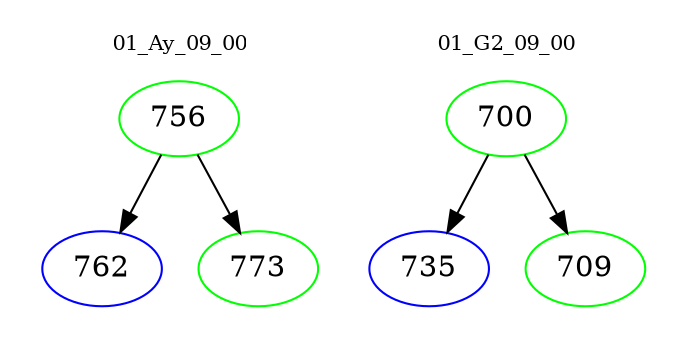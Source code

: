digraph{
subgraph cluster_0 {
color = white
label = "01_Ay_09_00";
fontsize=10;
T0_756 [label="756", color="green"]
T0_756 -> T0_762 [color="black"]
T0_762 [label="762", color="blue"]
T0_756 -> T0_773 [color="black"]
T0_773 [label="773", color="green"]
}
subgraph cluster_1 {
color = white
label = "01_G2_09_00";
fontsize=10;
T1_700 [label="700", color="green"]
T1_700 -> T1_735 [color="black"]
T1_735 [label="735", color="blue"]
T1_700 -> T1_709 [color="black"]
T1_709 [label="709", color="green"]
}
}
